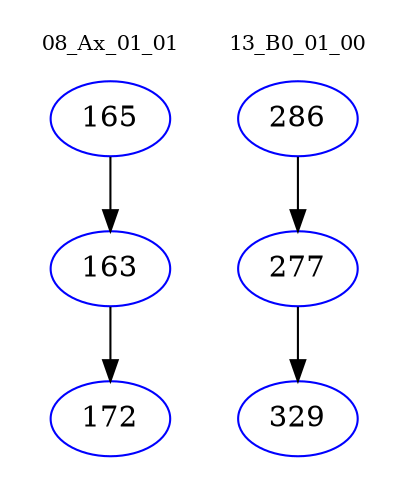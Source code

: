 digraph{
subgraph cluster_0 {
color = white
label = "08_Ax_01_01";
fontsize=10;
T0_165 [label="165", color="blue"]
T0_165 -> T0_163 [color="black"]
T0_163 [label="163", color="blue"]
T0_163 -> T0_172 [color="black"]
T0_172 [label="172", color="blue"]
}
subgraph cluster_1 {
color = white
label = "13_B0_01_00";
fontsize=10;
T1_286 [label="286", color="blue"]
T1_286 -> T1_277 [color="black"]
T1_277 [label="277", color="blue"]
T1_277 -> T1_329 [color="black"]
T1_329 [label="329", color="blue"]
}
}
